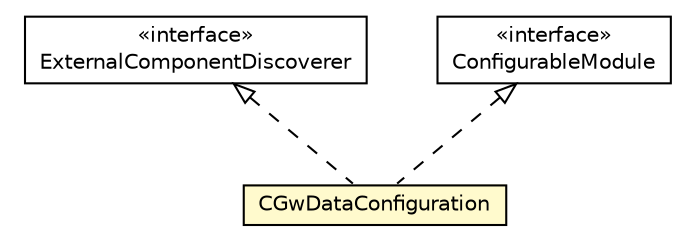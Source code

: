 #!/usr/local/bin/dot
#
# Class diagram 
# Generated by UMLGraph version R5_6-24-gf6e263 (http://www.umlgraph.org/)
#

digraph G {
	edge [fontname="Helvetica",fontsize=10,labelfontname="Helvetica",labelfontsize=10];
	node [fontname="Helvetica",fontsize=10,shape=plaintext];
	nodesep=0.25;
	ranksep=0.5;
	// org.universAAL.lddi.abstraction.ExternalComponentDiscoverer
	c105784 [label=<<table title="org.universAAL.lddi.abstraction.ExternalComponentDiscoverer" border="0" cellborder="1" cellspacing="0" cellpadding="2" port="p" href="../../ExternalComponentDiscoverer.html">
		<tr><td><table border="0" cellspacing="0" cellpadding="1">
<tr><td align="center" balign="center"> &#171;interface&#187; </td></tr>
<tr><td align="center" balign="center"> ExternalComponentDiscoverer </td></tr>
		</table></td></tr>
		</table>>, URL="../../ExternalComponentDiscoverer.html", fontname="Helvetica", fontcolor="black", fontsize=10.0];
	// org.universAAL.lddi.abstraction.config.data.CGwDataConfiguration
	c105785 [label=<<table title="org.universAAL.lddi.abstraction.config.data.CGwDataConfiguration" border="0" cellborder="1" cellspacing="0" cellpadding="2" port="p" bgcolor="lemonChiffon" href="./CGwDataConfiguration.html">
		<tr><td><table border="0" cellspacing="0" cellpadding="1">
<tr><td align="center" balign="center"> CGwDataConfiguration </td></tr>
		</table></td></tr>
		</table>>, URL="./CGwDataConfiguration.html", fontname="Helvetica", fontcolor="black", fontsize=10.0];
	//org.universAAL.lddi.abstraction.config.data.CGwDataConfiguration implements org.universAAL.middleware.interfaces.configuration.ConfigurableModule
	c106012:p -> c105785:p [dir=back,arrowtail=empty,style=dashed];
	//org.universAAL.lddi.abstraction.config.data.CGwDataConfiguration implements org.universAAL.lddi.abstraction.ExternalComponentDiscoverer
	c105784:p -> c105785:p [dir=back,arrowtail=empty,style=dashed];
	// org.universAAL.middleware.interfaces.configuration.ConfigurableModule
	c106012 [label=<<table title="org.universAAL.middleware.interfaces.configuration.ConfigurableModule" border="0" cellborder="1" cellspacing="0" cellpadding="2" port="p" href="http://java.sun.com/j2se/1.4.2/docs/api/org/universAAL/middleware/interfaces/configuration/ConfigurableModule.html">
		<tr><td><table border="0" cellspacing="0" cellpadding="1">
<tr><td align="center" balign="center"> &#171;interface&#187; </td></tr>
<tr><td align="center" balign="center"> ConfigurableModule </td></tr>
		</table></td></tr>
		</table>>, URL="http://java.sun.com/j2se/1.4.2/docs/api/org/universAAL/middleware/interfaces/configuration/ConfigurableModule.html", fontname="Helvetica", fontcolor="black", fontsize=10.0];
}

